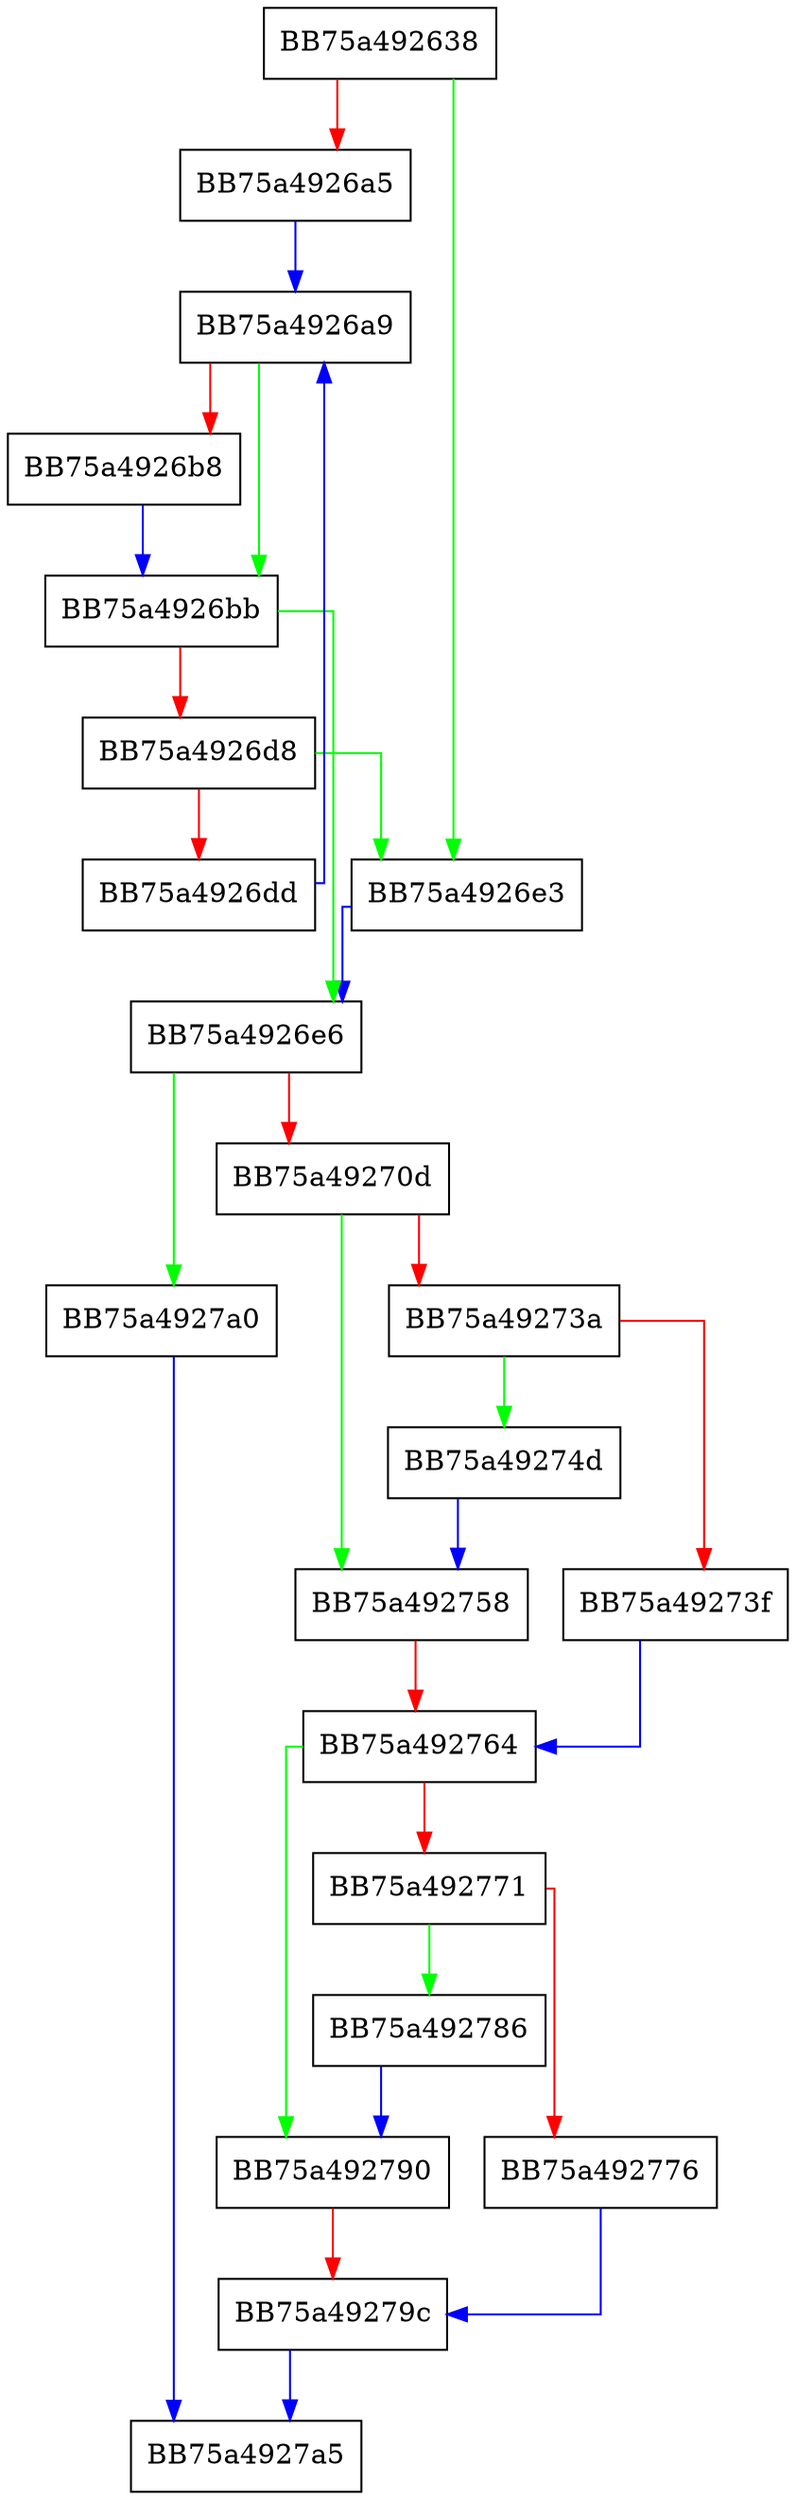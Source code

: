 digraph GetTrackingInfo {
  node [shape="box"];
  graph [splines=ortho];
  BB75a492638 -> BB75a4926e3 [color="green"];
  BB75a492638 -> BB75a4926a5 [color="red"];
  BB75a4926a5 -> BB75a4926a9 [color="blue"];
  BB75a4926a9 -> BB75a4926bb [color="green"];
  BB75a4926a9 -> BB75a4926b8 [color="red"];
  BB75a4926b8 -> BB75a4926bb [color="blue"];
  BB75a4926bb -> BB75a4926e6 [color="green"];
  BB75a4926bb -> BB75a4926d8 [color="red"];
  BB75a4926d8 -> BB75a4926e3 [color="green"];
  BB75a4926d8 -> BB75a4926dd [color="red"];
  BB75a4926dd -> BB75a4926a9 [color="blue"];
  BB75a4926e3 -> BB75a4926e6 [color="blue"];
  BB75a4926e6 -> BB75a4927a0 [color="green"];
  BB75a4926e6 -> BB75a49270d [color="red"];
  BB75a49270d -> BB75a492758 [color="green"];
  BB75a49270d -> BB75a49273a [color="red"];
  BB75a49273a -> BB75a49274d [color="green"];
  BB75a49273a -> BB75a49273f [color="red"];
  BB75a49273f -> BB75a492764 [color="blue"];
  BB75a49274d -> BB75a492758 [color="blue"];
  BB75a492758 -> BB75a492764 [color="red"];
  BB75a492764 -> BB75a492790 [color="green"];
  BB75a492764 -> BB75a492771 [color="red"];
  BB75a492771 -> BB75a492786 [color="green"];
  BB75a492771 -> BB75a492776 [color="red"];
  BB75a492776 -> BB75a49279c [color="blue"];
  BB75a492786 -> BB75a492790 [color="blue"];
  BB75a492790 -> BB75a49279c [color="red"];
  BB75a49279c -> BB75a4927a5 [color="blue"];
  BB75a4927a0 -> BB75a4927a5 [color="blue"];
}